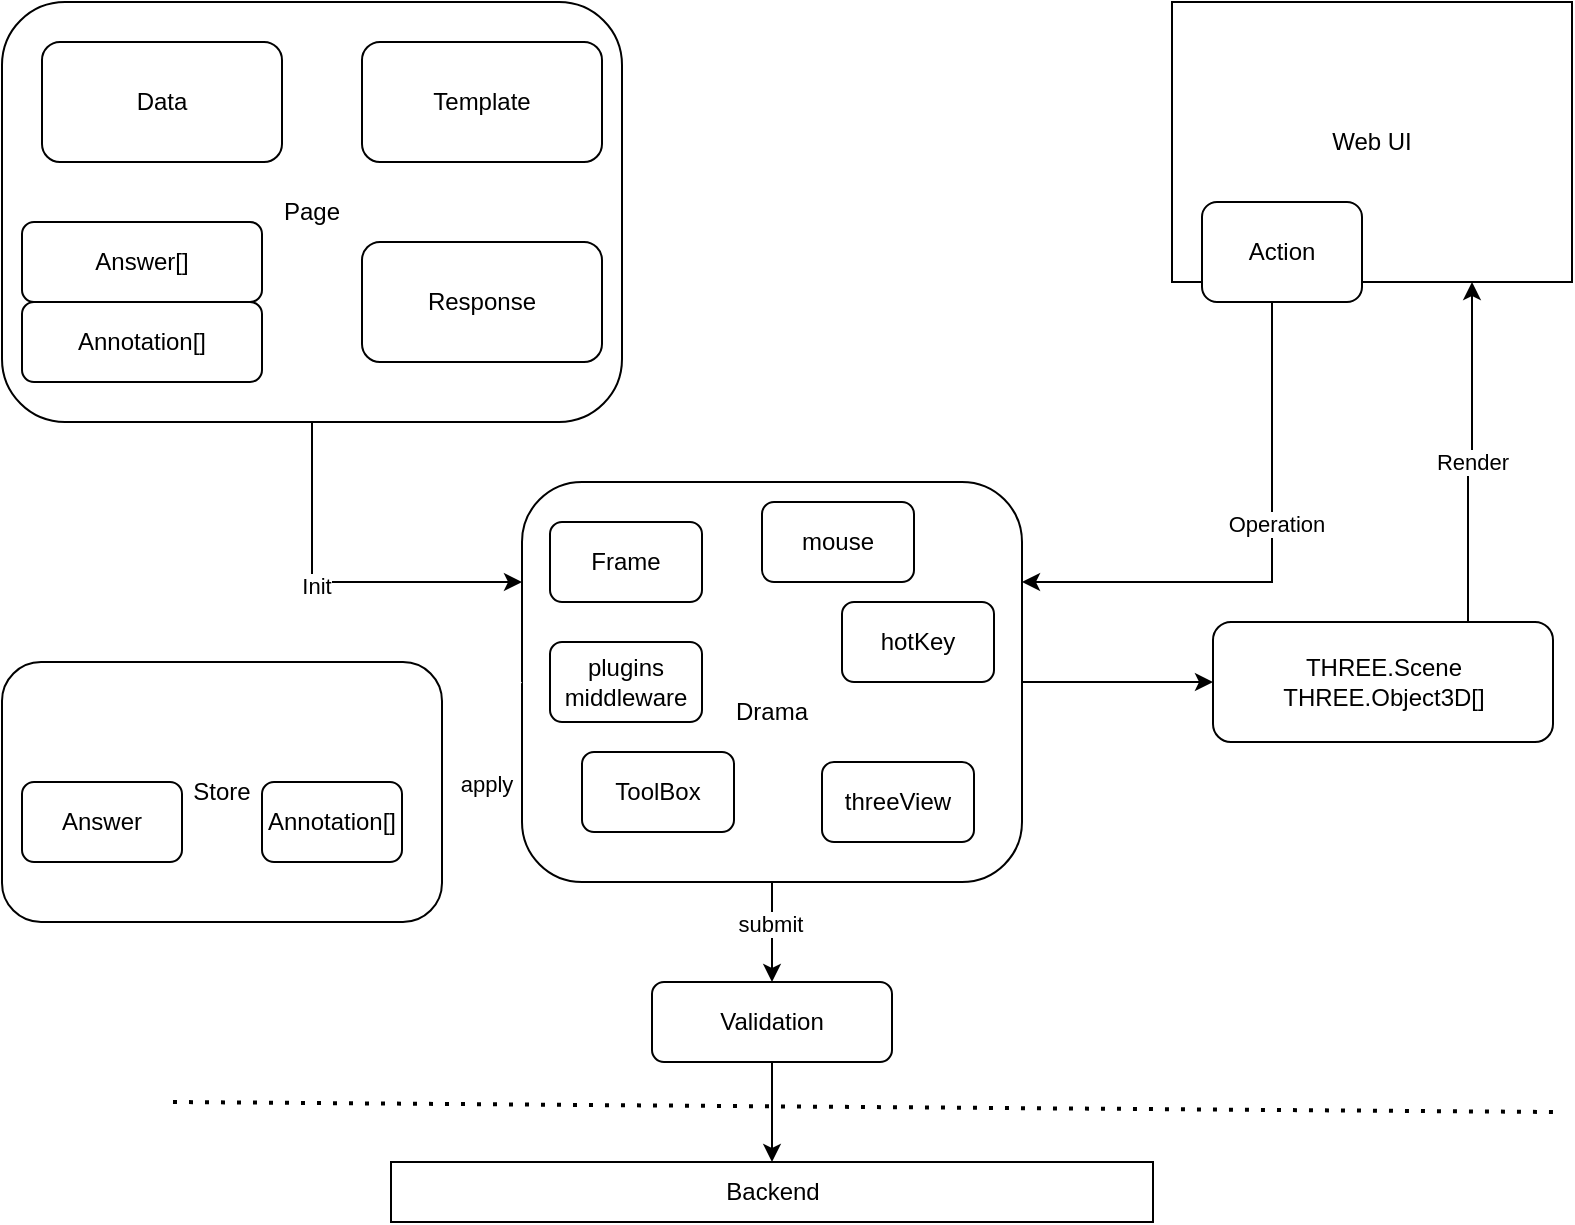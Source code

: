 <mxfile>
    <diagram id="nJ5OBh4T_cfHxYIuBRrZ" name="Page-1">
        <mxGraphModel dx="690" dy="788" grid="1" gridSize="10" guides="1" tooltips="1" connect="1" arrows="1" fold="1" page="1" pageScale="1" pageWidth="827" pageHeight="1169" math="0" shadow="0">
            <root>
                <mxCell id="0"/>
                <mxCell id="1" parent="0"/>
                <mxCell id="2" style="edgeStyle=orthogonalEdgeStyle;rounded=0;orthogonalLoop=1;jettySize=auto;html=1;exitX=0.5;exitY=1;exitDx=0;exitDy=0;entryX=0;entryY=0.25;entryDx=0;entryDy=0;" parent="1" source="4" target="12" edge="1">
                    <mxGeometry relative="1" as="geometry"/>
                </mxCell>
                <mxCell id="3" value="Init" style="edgeLabel;html=1;align=center;verticalAlign=middle;resizable=0;points=[];" parent="2" vertex="1" connectable="0">
                    <mxGeometry x="-0.117" y="-2" relative="1" as="geometry">
                        <mxPoint as="offset"/>
                    </mxGeometry>
                </mxCell>
                <mxCell id="4" value="Page" style="rounded=1;whiteSpace=wrap;html=1;" parent="1" vertex="1">
                    <mxGeometry x="20" y="110" width="310" height="210" as="geometry"/>
                </mxCell>
                <mxCell id="5" value="Template" style="rounded=1;whiteSpace=wrap;html=1;" parent="1" vertex="1">
                    <mxGeometry x="200" y="130" width="120" height="60" as="geometry"/>
                </mxCell>
                <mxCell id="6" value="Data" style="rounded=1;whiteSpace=wrap;html=1;" parent="1" vertex="1">
                    <mxGeometry x="40" y="130" width="120" height="60" as="geometry"/>
                </mxCell>
                <mxCell id="7" value="Answer[]" style="rounded=1;whiteSpace=wrap;html=1;" parent="1" vertex="1">
                    <mxGeometry x="30" y="220" width="120" height="40" as="geometry"/>
                </mxCell>
                <mxCell id="8" value="Annotation[]" style="rounded=1;whiteSpace=wrap;html=1;" parent="1" vertex="1">
                    <mxGeometry x="30" y="260" width="120" height="40" as="geometry"/>
                </mxCell>
                <mxCell id="9" style="edgeStyle=orthogonalEdgeStyle;rounded=0;orthogonalLoop=1;jettySize=auto;html=1;exitX=1;exitY=0.5;exitDx=0;exitDy=0;entryX=0;entryY=0.5;entryDx=0;entryDy=0;" parent="1" source="12" target="15" edge="1">
                    <mxGeometry relative="1" as="geometry"/>
                </mxCell>
                <mxCell id="11" style="edgeStyle=orthogonalEdgeStyle;rounded=0;orthogonalLoop=1;jettySize=auto;html=1;exitX=0.5;exitY=1;exitDx=0;exitDy=0;entryX=0.5;entryY=0;entryDx=0;entryDy=0;" parent="1" source="12" target="26" edge="1">
                    <mxGeometry relative="1" as="geometry"/>
                </mxCell>
                <mxCell id="31" value="submit" style="edgeLabel;html=1;align=center;verticalAlign=middle;resizable=0;points=[];" parent="11" vertex="1" connectable="0">
                    <mxGeometry x="-0.16" y="-1" relative="1" as="geometry">
                        <mxPoint as="offset"/>
                    </mxGeometry>
                </mxCell>
                <mxCell id="42" style="edgeStyle=none;html=1;exitX=0;exitY=0.75;exitDx=0;exitDy=0;entryX=1;entryY=0.5;entryDx=0;entryDy=0;strokeColor=#FFFFFF;fillColor=#66B2FF;" parent="1" source="12" target="41" edge="1">
                    <mxGeometry relative="1" as="geometry"/>
                </mxCell>
                <mxCell id="43" value="apply" style="edgeLabel;html=1;align=center;verticalAlign=middle;resizable=0;points=[];" parent="42" vertex="1" connectable="0">
                    <mxGeometry x="-0.132" y="-1" relative="1" as="geometry">
                        <mxPoint x="-1" as="offset"/>
                    </mxGeometry>
                </mxCell>
                <mxCell id="12" value="&lt;br&gt;&lt;br&gt;Drama" style="rounded=1;whiteSpace=wrap;html=1;" parent="1" vertex="1">
                    <mxGeometry x="280" y="350" width="250" height="200" as="geometry"/>
                </mxCell>
                <mxCell id="13" style="edgeStyle=orthogonalEdgeStyle;rounded=0;orthogonalLoop=1;jettySize=auto;html=1;exitX=0.75;exitY=0;exitDx=0;exitDy=0;entryX=0.75;entryY=1;entryDx=0;entryDy=0;" parent="1" source="15" target="18" edge="1">
                    <mxGeometry relative="1" as="geometry"/>
                </mxCell>
                <mxCell id="14" value="Render" style="edgeLabel;html=1;align=center;verticalAlign=middle;resizable=0;points=[];" parent="13" vertex="1" connectable="0">
                    <mxGeometry x="-0.065" y="-2" relative="1" as="geometry">
                        <mxPoint as="offset"/>
                    </mxGeometry>
                </mxCell>
                <mxCell id="15" value="THREE.Scene&lt;br&gt;THREE.Object3D[]" style="rounded=1;whiteSpace=wrap;html=1;" parent="1" vertex="1">
                    <mxGeometry x="625.5" y="420" width="170" height="60" as="geometry"/>
                </mxCell>
                <mxCell id="16" style="edgeStyle=orthogonalEdgeStyle;rounded=0;orthogonalLoop=1;jettySize=auto;html=1;exitX=0.25;exitY=1;exitDx=0;exitDy=0;entryX=1;entryY=0.25;entryDx=0;entryDy=0;" parent="1" source="18" target="12" edge="1">
                    <mxGeometry relative="1" as="geometry"/>
                </mxCell>
                <mxCell id="17" value="Operation" style="edgeLabel;html=1;align=center;verticalAlign=middle;resizable=0;points=[];" parent="16" vertex="1" connectable="0">
                    <mxGeometry x="-0.12" y="2" relative="1" as="geometry">
                        <mxPoint as="offset"/>
                    </mxGeometry>
                </mxCell>
                <mxCell id="18" value="Web UI" style="rounded=0;whiteSpace=wrap;html=1;" parent="1" vertex="1">
                    <mxGeometry x="605" y="110" width="200" height="140" as="geometry"/>
                </mxCell>
                <mxCell id="19" value="Answer" style="rounded=1;whiteSpace=wrap;html=1;" parent="1" vertex="1">
                    <mxGeometry x="30" y="500" width="80" height="40" as="geometry"/>
                </mxCell>
                <mxCell id="20" value="Annotation[]" style="rounded=1;whiteSpace=wrap;html=1;" parent="1" vertex="1">
                    <mxGeometry x="150" y="500" width="70" height="40" as="geometry"/>
                </mxCell>
                <mxCell id="21" value="Backend" style="rounded=0;whiteSpace=wrap;html=1;" parent="1" vertex="1">
                    <mxGeometry x="214.5" y="690" width="381" height="30" as="geometry"/>
                </mxCell>
                <mxCell id="25" style="edgeStyle=orthogonalEdgeStyle;rounded=0;orthogonalLoop=1;jettySize=auto;html=1;exitX=0.5;exitY=1;exitDx=0;exitDy=0;entryX=0.5;entryY=0;entryDx=0;entryDy=0;" parent="1" source="26" target="21" edge="1">
                    <mxGeometry relative="1" as="geometry"/>
                </mxCell>
                <mxCell id="26" value="Validation" style="rounded=1;whiteSpace=wrap;html=1;" parent="1" vertex="1">
                    <mxGeometry x="345" y="600" width="120" height="40" as="geometry"/>
                </mxCell>
                <mxCell id="27" value="Response" style="rounded=1;whiteSpace=wrap;html=1;" parent="1" vertex="1">
                    <mxGeometry x="200" y="230" width="120" height="60" as="geometry"/>
                </mxCell>
                <mxCell id="28" value="Action" style="rounded=1;whiteSpace=wrap;html=1;" parent="1" vertex="1">
                    <mxGeometry x="620" y="210" width="80" height="50" as="geometry"/>
                </mxCell>
                <mxCell id="36" value="" style="endArrow=none;dashed=1;html=1;dashPattern=1 3;strokeWidth=2;" parent="1" edge="1">
                    <mxGeometry width="50" height="50" relative="1" as="geometry">
                        <mxPoint x="105.5" y="660" as="sourcePoint"/>
                        <mxPoint x="795.5" y="665" as="targetPoint"/>
                    </mxGeometry>
                </mxCell>
                <mxCell id="44" style="edgeStyle=none;html=1;exitX=1;exitY=0.25;exitDx=0;exitDy=0;entryX=0;entryY=0.5;entryDx=0;entryDy=0;strokeColor=#FFFFFF;fillColor=#66B2FF;" parent="1" source="41" target="12" edge="1">
                    <mxGeometry relative="1" as="geometry"/>
                </mxCell>
                <mxCell id="41" value="Store" style="rounded=1;whiteSpace=wrap;html=1;fillColor=none;" parent="1" vertex="1">
                    <mxGeometry x="20" y="440" width="220" height="130" as="geometry"/>
                </mxCell>
                <mxCell id="48" value="Frame" style="rounded=1;whiteSpace=wrap;html=1;" vertex="1" parent="1">
                    <mxGeometry x="294" y="370" width="76" height="40" as="geometry"/>
                </mxCell>
                <mxCell id="49" value="threeView" style="rounded=1;whiteSpace=wrap;html=1;" vertex="1" parent="1">
                    <mxGeometry x="430" y="490" width="76" height="40" as="geometry"/>
                </mxCell>
                <mxCell id="50" value="ToolBox" style="rounded=1;whiteSpace=wrap;html=1;" vertex="1" parent="1">
                    <mxGeometry x="310" y="485" width="76" height="40" as="geometry"/>
                </mxCell>
                <mxCell id="51" value="plugins&lt;br&gt;middleware" style="rounded=1;whiteSpace=wrap;html=1;" vertex="1" parent="1">
                    <mxGeometry x="294" y="430" width="76" height="40" as="geometry"/>
                </mxCell>
                <mxCell id="52" value="mouse" style="rounded=1;whiteSpace=wrap;html=1;" vertex="1" parent="1">
                    <mxGeometry x="400" y="360" width="76" height="40" as="geometry"/>
                </mxCell>
                <mxCell id="53" value="hotKey" style="rounded=1;whiteSpace=wrap;html=1;" vertex="1" parent="1">
                    <mxGeometry x="440" y="410" width="76" height="40" as="geometry"/>
                </mxCell>
            </root>
        </mxGraphModel>
    </diagram>
</mxfile>